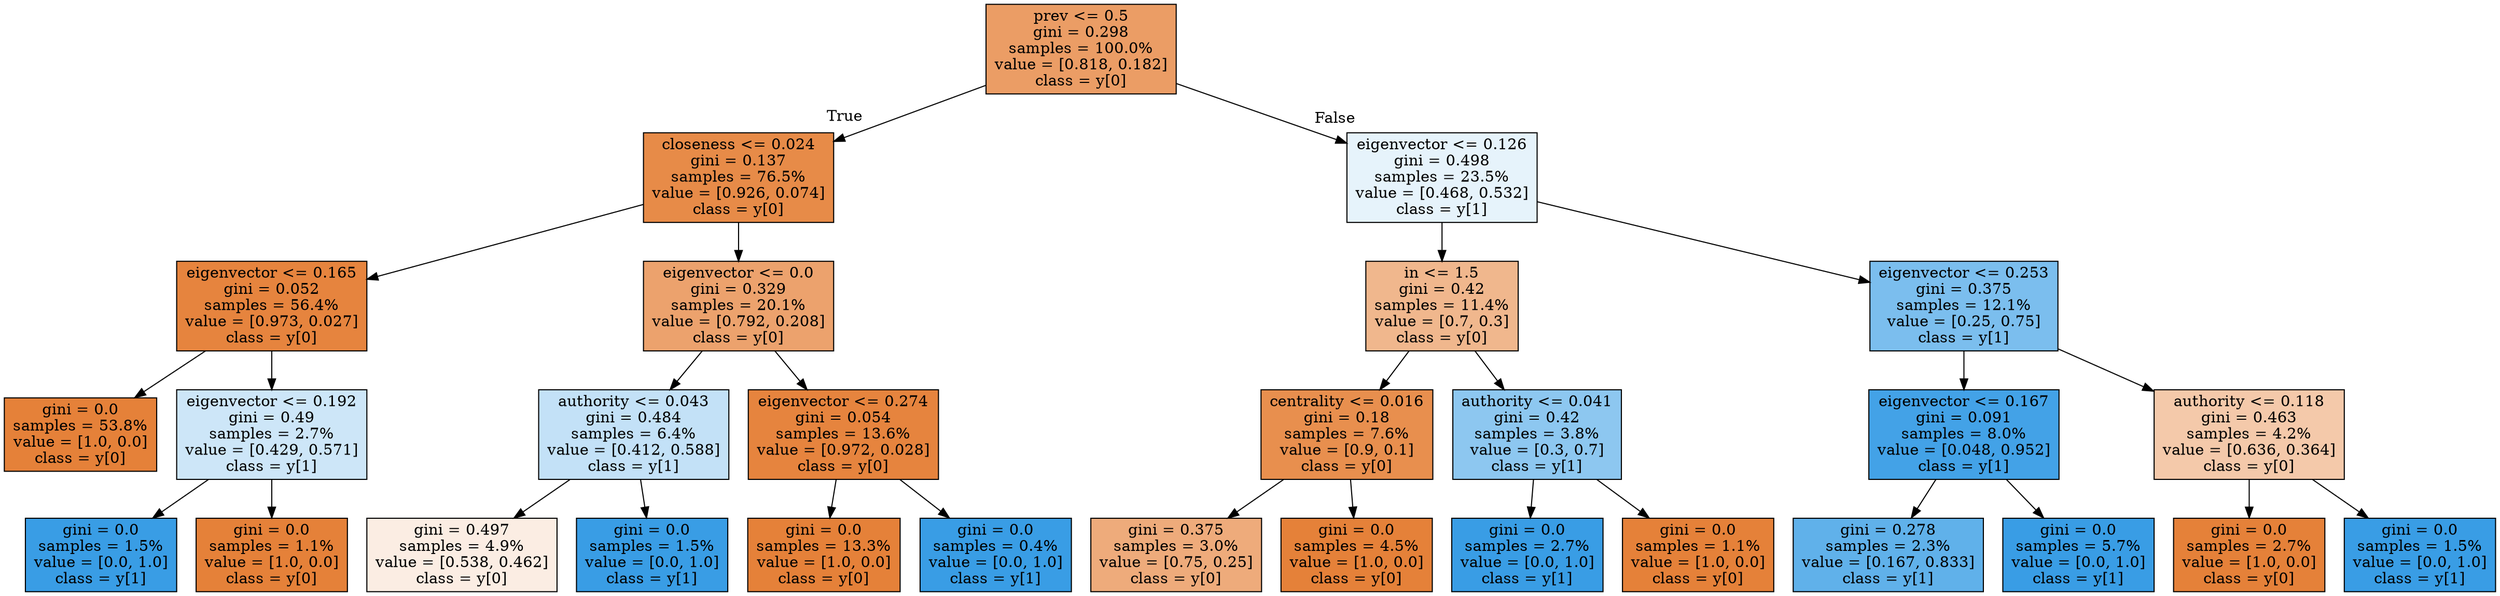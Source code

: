 digraph Tree {
node [shape=box, style="filled", color="black"] ;
0 [label="prev <= 0.5\ngini = 0.298\nsamples = 100.0%\nvalue = [0.818, 0.182]\nclass = y[0]", fillcolor="#e58139c6"] ;
1 [label="closeness <= 0.024\ngini = 0.137\nsamples = 76.5%\nvalue = [0.926, 0.074]\nclass = y[0]", fillcolor="#e58139eb"] ;
0 -> 1 [labeldistance=2.5, labelangle=45, headlabel="True"] ;
2 [label="eigenvector <= 0.165\ngini = 0.052\nsamples = 56.4%\nvalue = [0.973, 0.027]\nclass = y[0]", fillcolor="#e58139f8"] ;
1 -> 2 ;
3 [label="gini = 0.0\nsamples = 53.8%\nvalue = [1.0, 0.0]\nclass = y[0]", fillcolor="#e58139ff"] ;
2 -> 3 ;
4 [label="eigenvector <= 0.192\ngini = 0.49\nsamples = 2.7%\nvalue = [0.429, 0.571]\nclass = y[1]", fillcolor="#399de540"] ;
2 -> 4 ;
5 [label="gini = 0.0\nsamples = 1.5%\nvalue = [0.0, 1.0]\nclass = y[1]", fillcolor="#399de5ff"] ;
4 -> 5 ;
6 [label="gini = 0.0\nsamples = 1.1%\nvalue = [1.0, 0.0]\nclass = y[0]", fillcolor="#e58139ff"] ;
4 -> 6 ;
7 [label="eigenvector <= 0.0\ngini = 0.329\nsamples = 20.1%\nvalue = [0.792, 0.208]\nclass = y[0]", fillcolor="#e58139bc"] ;
1 -> 7 ;
8 [label="authority <= 0.043\ngini = 0.484\nsamples = 6.4%\nvalue = [0.412, 0.588]\nclass = y[1]", fillcolor="#399de54d"] ;
7 -> 8 ;
9 [label="gini = 0.497\nsamples = 4.9%\nvalue = [0.538, 0.462]\nclass = y[0]", fillcolor="#e5813924"] ;
8 -> 9 ;
10 [label="gini = 0.0\nsamples = 1.5%\nvalue = [0.0, 1.0]\nclass = y[1]", fillcolor="#399de5ff"] ;
8 -> 10 ;
11 [label="eigenvector <= 0.274\ngini = 0.054\nsamples = 13.6%\nvalue = [0.972, 0.028]\nclass = y[0]", fillcolor="#e58139f8"] ;
7 -> 11 ;
12 [label="gini = 0.0\nsamples = 13.3%\nvalue = [1.0, 0.0]\nclass = y[0]", fillcolor="#e58139ff"] ;
11 -> 12 ;
13 [label="gini = 0.0\nsamples = 0.4%\nvalue = [0.0, 1.0]\nclass = y[1]", fillcolor="#399de5ff"] ;
11 -> 13 ;
14 [label="eigenvector <= 0.126\ngini = 0.498\nsamples = 23.5%\nvalue = [0.468, 0.532]\nclass = y[1]", fillcolor="#399de51f"] ;
0 -> 14 [labeldistance=2.5, labelangle=-45, headlabel="False"] ;
15 [label="in <= 1.5\ngini = 0.42\nsamples = 11.4%\nvalue = [0.7, 0.3]\nclass = y[0]", fillcolor="#e5813992"] ;
14 -> 15 ;
16 [label="centrality <= 0.016\ngini = 0.18\nsamples = 7.6%\nvalue = [0.9, 0.1]\nclass = y[0]", fillcolor="#e58139e3"] ;
15 -> 16 ;
17 [label="gini = 0.375\nsamples = 3.0%\nvalue = [0.75, 0.25]\nclass = y[0]", fillcolor="#e58139aa"] ;
16 -> 17 ;
18 [label="gini = 0.0\nsamples = 4.5%\nvalue = [1.0, 0.0]\nclass = y[0]", fillcolor="#e58139ff"] ;
16 -> 18 ;
19 [label="authority <= 0.041\ngini = 0.42\nsamples = 3.8%\nvalue = [0.3, 0.7]\nclass = y[1]", fillcolor="#399de592"] ;
15 -> 19 ;
20 [label="gini = 0.0\nsamples = 2.7%\nvalue = [0.0, 1.0]\nclass = y[1]", fillcolor="#399de5ff"] ;
19 -> 20 ;
21 [label="gini = 0.0\nsamples = 1.1%\nvalue = [1.0, 0.0]\nclass = y[0]", fillcolor="#e58139ff"] ;
19 -> 21 ;
22 [label="eigenvector <= 0.253\ngini = 0.375\nsamples = 12.1%\nvalue = [0.25, 0.75]\nclass = y[1]", fillcolor="#399de5aa"] ;
14 -> 22 ;
23 [label="eigenvector <= 0.167\ngini = 0.091\nsamples = 8.0%\nvalue = [0.048, 0.952]\nclass = y[1]", fillcolor="#399de5f2"] ;
22 -> 23 ;
24 [label="gini = 0.278\nsamples = 2.3%\nvalue = [0.167, 0.833]\nclass = y[1]", fillcolor="#399de5cc"] ;
23 -> 24 ;
25 [label="gini = 0.0\nsamples = 5.7%\nvalue = [0.0, 1.0]\nclass = y[1]", fillcolor="#399de5ff"] ;
23 -> 25 ;
26 [label="authority <= 0.118\ngini = 0.463\nsamples = 4.2%\nvalue = [0.636, 0.364]\nclass = y[0]", fillcolor="#e581396d"] ;
22 -> 26 ;
27 [label="gini = 0.0\nsamples = 2.7%\nvalue = [1.0, 0.0]\nclass = y[0]", fillcolor="#e58139ff"] ;
26 -> 27 ;
28 [label="gini = 0.0\nsamples = 1.5%\nvalue = [0.0, 1.0]\nclass = y[1]", fillcolor="#399de5ff"] ;
26 -> 28 ;
}